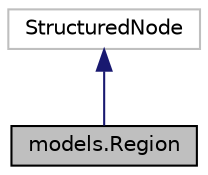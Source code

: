 digraph "models.Region"
{
 // LATEX_PDF_SIZE
  edge [fontname="Helvetica",fontsize="10",labelfontname="Helvetica",labelfontsize="10"];
  node [fontname="Helvetica",fontsize="10",shape=record];
  Node1 [label="models.Region",height=0.2,width=0.4,color="black", fillcolor="grey75", style="filled", fontcolor="black",tooltip="Object Region class format for neo4j containing: region name It has relations with city More details."];
  Node2 -> Node1 [dir="back",color="midnightblue",fontsize="10",style="solid",fontname="Helvetica"];
  Node2 [label="StructuredNode",height=0.2,width=0.4,color="grey75", fillcolor="white", style="filled",tooltip=" "];
}
